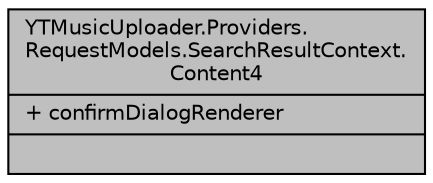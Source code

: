 digraph "YTMusicUploader.Providers.RequestModels.SearchResultContext.Content4"
{
 // LATEX_PDF_SIZE
  edge [fontname="Helvetica",fontsize="10",labelfontname="Helvetica",labelfontsize="10"];
  node [fontname="Helvetica",fontsize="10",shape=record];
  Node1 [label="{YTMusicUploader.Providers.\lRequestModels.SearchResultContext.\lContent4\n|+ confirmDialogRenderer\l|}",height=0.2,width=0.4,color="black", fillcolor="grey75", style="filled", fontcolor="black",tooltip=" "];
}
